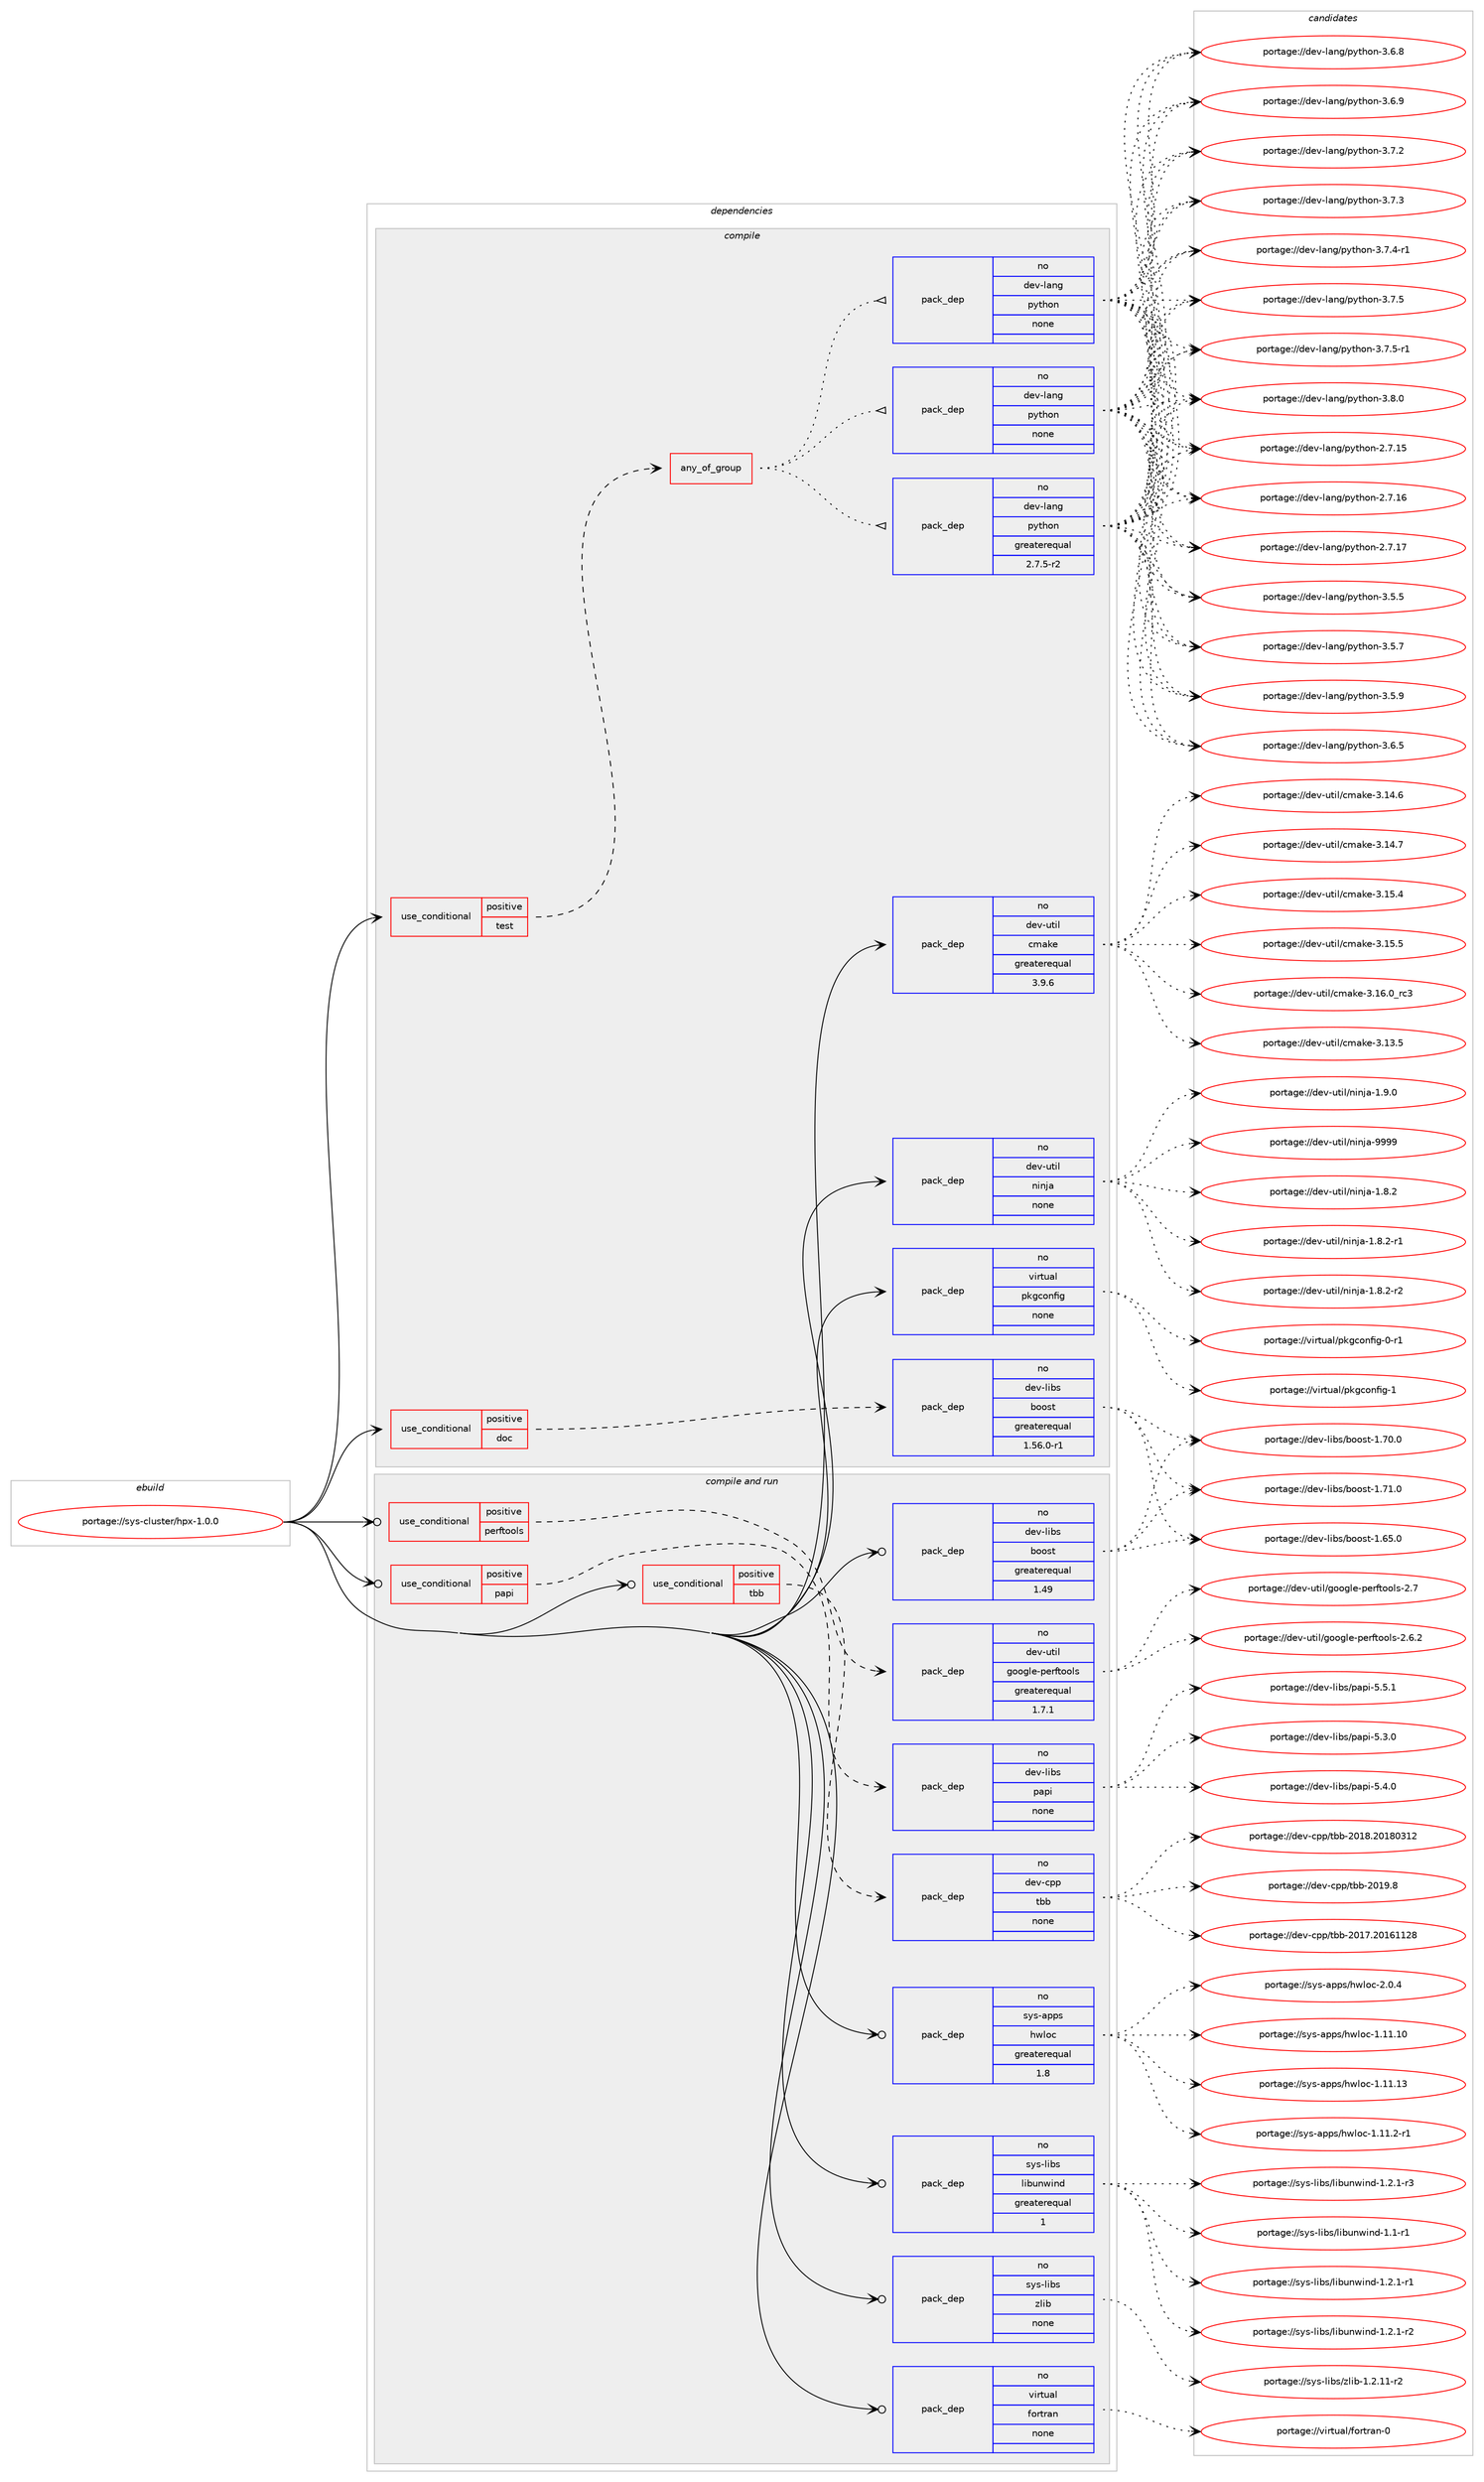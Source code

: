 digraph prolog {

# *************
# Graph options
# *************

newrank=true;
concentrate=true;
compound=true;
graph [rankdir=LR,fontname=Helvetica,fontsize=10,ranksep=1.5];#, ranksep=2.5, nodesep=0.2];
edge  [arrowhead=vee];
node  [fontname=Helvetica,fontsize=10];

# **********
# The ebuild
# **********

subgraph cluster_leftcol {
color=gray;
rank=same;
label=<<i>ebuild</i>>;
id [label="portage://sys-cluster/hpx-1.0.0", color=red, width=4, href="../sys-cluster/hpx-1.0.0.svg"];
}

# ****************
# The dependencies
# ****************

subgraph cluster_midcol {
color=gray;
label=<<i>dependencies</i>>;
subgraph cluster_compile {
fillcolor="#eeeeee";
style=filled;
label=<<i>compile</i>>;
subgraph cond101436 {
dependency417891 [label=<<TABLE BORDER="0" CELLBORDER="1" CELLSPACING="0" CELLPADDING="4"><TR><TD ROWSPAN="3" CELLPADDING="10">use_conditional</TD></TR><TR><TD>positive</TD></TR><TR><TD>doc</TD></TR></TABLE>>, shape=none, color=red];
subgraph pack309460 {
dependency417892 [label=<<TABLE BORDER="0" CELLBORDER="1" CELLSPACING="0" CELLPADDING="4" WIDTH="220"><TR><TD ROWSPAN="6" CELLPADDING="30">pack_dep</TD></TR><TR><TD WIDTH="110">no</TD></TR><TR><TD>dev-libs</TD></TR><TR><TD>boost</TD></TR><TR><TD>greaterequal</TD></TR><TR><TD>1.56.0-r1</TD></TR></TABLE>>, shape=none, color=blue];
}
dependency417891:e -> dependency417892:w [weight=20,style="dashed",arrowhead="vee"];
}
id:e -> dependency417891:w [weight=20,style="solid",arrowhead="vee"];
subgraph cond101437 {
dependency417893 [label=<<TABLE BORDER="0" CELLBORDER="1" CELLSPACING="0" CELLPADDING="4"><TR><TD ROWSPAN="3" CELLPADDING="10">use_conditional</TD></TR><TR><TD>positive</TD></TR><TR><TD>test</TD></TR></TABLE>>, shape=none, color=red];
subgraph any6768 {
dependency417894 [label=<<TABLE BORDER="0" CELLBORDER="1" CELLSPACING="0" CELLPADDING="4"><TR><TD CELLPADDING="10">any_of_group</TD></TR></TABLE>>, shape=none, color=red];subgraph pack309461 {
dependency417895 [label=<<TABLE BORDER="0" CELLBORDER="1" CELLSPACING="0" CELLPADDING="4" WIDTH="220"><TR><TD ROWSPAN="6" CELLPADDING="30">pack_dep</TD></TR><TR><TD WIDTH="110">no</TD></TR><TR><TD>dev-lang</TD></TR><TR><TD>python</TD></TR><TR><TD>none</TD></TR><TR><TD></TD></TR></TABLE>>, shape=none, color=blue];
}
dependency417894:e -> dependency417895:w [weight=20,style="dotted",arrowhead="oinv"];
subgraph pack309462 {
dependency417896 [label=<<TABLE BORDER="0" CELLBORDER="1" CELLSPACING="0" CELLPADDING="4" WIDTH="220"><TR><TD ROWSPAN="6" CELLPADDING="30">pack_dep</TD></TR><TR><TD WIDTH="110">no</TD></TR><TR><TD>dev-lang</TD></TR><TR><TD>python</TD></TR><TR><TD>none</TD></TR><TR><TD></TD></TR></TABLE>>, shape=none, color=blue];
}
dependency417894:e -> dependency417896:w [weight=20,style="dotted",arrowhead="oinv"];
subgraph pack309463 {
dependency417897 [label=<<TABLE BORDER="0" CELLBORDER="1" CELLSPACING="0" CELLPADDING="4" WIDTH="220"><TR><TD ROWSPAN="6" CELLPADDING="30">pack_dep</TD></TR><TR><TD WIDTH="110">no</TD></TR><TR><TD>dev-lang</TD></TR><TR><TD>python</TD></TR><TR><TD>greaterequal</TD></TR><TR><TD>2.7.5-r2</TD></TR></TABLE>>, shape=none, color=blue];
}
dependency417894:e -> dependency417897:w [weight=20,style="dotted",arrowhead="oinv"];
}
dependency417893:e -> dependency417894:w [weight=20,style="dashed",arrowhead="vee"];
}
id:e -> dependency417893:w [weight=20,style="solid",arrowhead="vee"];
subgraph pack309464 {
dependency417898 [label=<<TABLE BORDER="0" CELLBORDER="1" CELLSPACING="0" CELLPADDING="4" WIDTH="220"><TR><TD ROWSPAN="6" CELLPADDING="30">pack_dep</TD></TR><TR><TD WIDTH="110">no</TD></TR><TR><TD>dev-util</TD></TR><TR><TD>cmake</TD></TR><TR><TD>greaterequal</TD></TR><TR><TD>3.9.6</TD></TR></TABLE>>, shape=none, color=blue];
}
id:e -> dependency417898:w [weight=20,style="solid",arrowhead="vee"];
subgraph pack309465 {
dependency417899 [label=<<TABLE BORDER="0" CELLBORDER="1" CELLSPACING="0" CELLPADDING="4" WIDTH="220"><TR><TD ROWSPAN="6" CELLPADDING="30">pack_dep</TD></TR><TR><TD WIDTH="110">no</TD></TR><TR><TD>dev-util</TD></TR><TR><TD>ninja</TD></TR><TR><TD>none</TD></TR><TR><TD></TD></TR></TABLE>>, shape=none, color=blue];
}
id:e -> dependency417899:w [weight=20,style="solid",arrowhead="vee"];
subgraph pack309466 {
dependency417900 [label=<<TABLE BORDER="0" CELLBORDER="1" CELLSPACING="0" CELLPADDING="4" WIDTH="220"><TR><TD ROWSPAN="6" CELLPADDING="30">pack_dep</TD></TR><TR><TD WIDTH="110">no</TD></TR><TR><TD>virtual</TD></TR><TR><TD>pkgconfig</TD></TR><TR><TD>none</TD></TR><TR><TD></TD></TR></TABLE>>, shape=none, color=blue];
}
id:e -> dependency417900:w [weight=20,style="solid",arrowhead="vee"];
}
subgraph cluster_compileandrun {
fillcolor="#eeeeee";
style=filled;
label=<<i>compile and run</i>>;
subgraph cond101438 {
dependency417901 [label=<<TABLE BORDER="0" CELLBORDER="1" CELLSPACING="0" CELLPADDING="4"><TR><TD ROWSPAN="3" CELLPADDING="10">use_conditional</TD></TR><TR><TD>positive</TD></TR><TR><TD>papi</TD></TR></TABLE>>, shape=none, color=red];
subgraph pack309467 {
dependency417902 [label=<<TABLE BORDER="0" CELLBORDER="1" CELLSPACING="0" CELLPADDING="4" WIDTH="220"><TR><TD ROWSPAN="6" CELLPADDING="30">pack_dep</TD></TR><TR><TD WIDTH="110">no</TD></TR><TR><TD>dev-libs</TD></TR><TR><TD>papi</TD></TR><TR><TD>none</TD></TR><TR><TD></TD></TR></TABLE>>, shape=none, color=blue];
}
dependency417901:e -> dependency417902:w [weight=20,style="dashed",arrowhead="vee"];
}
id:e -> dependency417901:w [weight=20,style="solid",arrowhead="odotvee"];
subgraph cond101439 {
dependency417903 [label=<<TABLE BORDER="0" CELLBORDER="1" CELLSPACING="0" CELLPADDING="4"><TR><TD ROWSPAN="3" CELLPADDING="10">use_conditional</TD></TR><TR><TD>positive</TD></TR><TR><TD>perftools</TD></TR></TABLE>>, shape=none, color=red];
subgraph pack309468 {
dependency417904 [label=<<TABLE BORDER="0" CELLBORDER="1" CELLSPACING="0" CELLPADDING="4" WIDTH="220"><TR><TD ROWSPAN="6" CELLPADDING="30">pack_dep</TD></TR><TR><TD WIDTH="110">no</TD></TR><TR><TD>dev-util</TD></TR><TR><TD>google-perftools</TD></TR><TR><TD>greaterequal</TD></TR><TR><TD>1.7.1</TD></TR></TABLE>>, shape=none, color=blue];
}
dependency417903:e -> dependency417904:w [weight=20,style="dashed",arrowhead="vee"];
}
id:e -> dependency417903:w [weight=20,style="solid",arrowhead="odotvee"];
subgraph cond101440 {
dependency417905 [label=<<TABLE BORDER="0" CELLBORDER="1" CELLSPACING="0" CELLPADDING="4"><TR><TD ROWSPAN="3" CELLPADDING="10">use_conditional</TD></TR><TR><TD>positive</TD></TR><TR><TD>tbb</TD></TR></TABLE>>, shape=none, color=red];
subgraph pack309469 {
dependency417906 [label=<<TABLE BORDER="0" CELLBORDER="1" CELLSPACING="0" CELLPADDING="4" WIDTH="220"><TR><TD ROWSPAN="6" CELLPADDING="30">pack_dep</TD></TR><TR><TD WIDTH="110">no</TD></TR><TR><TD>dev-cpp</TD></TR><TR><TD>tbb</TD></TR><TR><TD>none</TD></TR><TR><TD></TD></TR></TABLE>>, shape=none, color=blue];
}
dependency417905:e -> dependency417906:w [weight=20,style="dashed",arrowhead="vee"];
}
id:e -> dependency417905:w [weight=20,style="solid",arrowhead="odotvee"];
subgraph pack309470 {
dependency417907 [label=<<TABLE BORDER="0" CELLBORDER="1" CELLSPACING="0" CELLPADDING="4" WIDTH="220"><TR><TD ROWSPAN="6" CELLPADDING="30">pack_dep</TD></TR><TR><TD WIDTH="110">no</TD></TR><TR><TD>dev-libs</TD></TR><TR><TD>boost</TD></TR><TR><TD>greaterequal</TD></TR><TR><TD>1.49</TD></TR></TABLE>>, shape=none, color=blue];
}
id:e -> dependency417907:w [weight=20,style="solid",arrowhead="odotvee"];
subgraph pack309471 {
dependency417908 [label=<<TABLE BORDER="0" CELLBORDER="1" CELLSPACING="0" CELLPADDING="4" WIDTH="220"><TR><TD ROWSPAN="6" CELLPADDING="30">pack_dep</TD></TR><TR><TD WIDTH="110">no</TD></TR><TR><TD>sys-apps</TD></TR><TR><TD>hwloc</TD></TR><TR><TD>greaterequal</TD></TR><TR><TD>1.8</TD></TR></TABLE>>, shape=none, color=blue];
}
id:e -> dependency417908:w [weight=20,style="solid",arrowhead="odotvee"];
subgraph pack309472 {
dependency417909 [label=<<TABLE BORDER="0" CELLBORDER="1" CELLSPACING="0" CELLPADDING="4" WIDTH="220"><TR><TD ROWSPAN="6" CELLPADDING="30">pack_dep</TD></TR><TR><TD WIDTH="110">no</TD></TR><TR><TD>sys-libs</TD></TR><TR><TD>libunwind</TD></TR><TR><TD>greaterequal</TD></TR><TR><TD>1</TD></TR></TABLE>>, shape=none, color=blue];
}
id:e -> dependency417909:w [weight=20,style="solid",arrowhead="odotvee"];
subgraph pack309473 {
dependency417910 [label=<<TABLE BORDER="0" CELLBORDER="1" CELLSPACING="0" CELLPADDING="4" WIDTH="220"><TR><TD ROWSPAN="6" CELLPADDING="30">pack_dep</TD></TR><TR><TD WIDTH="110">no</TD></TR><TR><TD>sys-libs</TD></TR><TR><TD>zlib</TD></TR><TR><TD>none</TD></TR><TR><TD></TD></TR></TABLE>>, shape=none, color=blue];
}
id:e -> dependency417910:w [weight=20,style="solid",arrowhead="odotvee"];
subgraph pack309474 {
dependency417911 [label=<<TABLE BORDER="0" CELLBORDER="1" CELLSPACING="0" CELLPADDING="4" WIDTH="220"><TR><TD ROWSPAN="6" CELLPADDING="30">pack_dep</TD></TR><TR><TD WIDTH="110">no</TD></TR><TR><TD>virtual</TD></TR><TR><TD>fortran</TD></TR><TR><TD>none</TD></TR><TR><TD></TD></TR></TABLE>>, shape=none, color=blue];
}
id:e -> dependency417911:w [weight=20,style="solid",arrowhead="odotvee"];
}
subgraph cluster_run {
fillcolor="#eeeeee";
style=filled;
label=<<i>run</i>>;
}
}

# **************
# The candidates
# **************

subgraph cluster_choices {
rank=same;
color=gray;
label=<<i>candidates</i>>;

subgraph choice309460 {
color=black;
nodesep=1;
choiceportage1001011184510810598115479811111111511645494654534648 [label="portage://dev-libs/boost-1.65.0", color=red, width=4,href="../dev-libs/boost-1.65.0.svg"];
choiceportage1001011184510810598115479811111111511645494655484648 [label="portage://dev-libs/boost-1.70.0", color=red, width=4,href="../dev-libs/boost-1.70.0.svg"];
choiceportage1001011184510810598115479811111111511645494655494648 [label="portage://dev-libs/boost-1.71.0", color=red, width=4,href="../dev-libs/boost-1.71.0.svg"];
dependency417892:e -> choiceportage1001011184510810598115479811111111511645494654534648:w [style=dotted,weight="100"];
dependency417892:e -> choiceportage1001011184510810598115479811111111511645494655484648:w [style=dotted,weight="100"];
dependency417892:e -> choiceportage1001011184510810598115479811111111511645494655494648:w [style=dotted,weight="100"];
}
subgraph choice309461 {
color=black;
nodesep=1;
choiceportage10010111845108971101034711212111610411111045504655464953 [label="portage://dev-lang/python-2.7.15", color=red, width=4,href="../dev-lang/python-2.7.15.svg"];
choiceportage10010111845108971101034711212111610411111045504655464954 [label="portage://dev-lang/python-2.7.16", color=red, width=4,href="../dev-lang/python-2.7.16.svg"];
choiceportage10010111845108971101034711212111610411111045504655464955 [label="portage://dev-lang/python-2.7.17", color=red, width=4,href="../dev-lang/python-2.7.17.svg"];
choiceportage100101118451089711010347112121116104111110455146534653 [label="portage://dev-lang/python-3.5.5", color=red, width=4,href="../dev-lang/python-3.5.5.svg"];
choiceportage100101118451089711010347112121116104111110455146534655 [label="portage://dev-lang/python-3.5.7", color=red, width=4,href="../dev-lang/python-3.5.7.svg"];
choiceportage100101118451089711010347112121116104111110455146534657 [label="portage://dev-lang/python-3.5.9", color=red, width=4,href="../dev-lang/python-3.5.9.svg"];
choiceportage100101118451089711010347112121116104111110455146544653 [label="portage://dev-lang/python-3.6.5", color=red, width=4,href="../dev-lang/python-3.6.5.svg"];
choiceportage100101118451089711010347112121116104111110455146544656 [label="portage://dev-lang/python-3.6.8", color=red, width=4,href="../dev-lang/python-3.6.8.svg"];
choiceportage100101118451089711010347112121116104111110455146544657 [label="portage://dev-lang/python-3.6.9", color=red, width=4,href="../dev-lang/python-3.6.9.svg"];
choiceportage100101118451089711010347112121116104111110455146554650 [label="portage://dev-lang/python-3.7.2", color=red, width=4,href="../dev-lang/python-3.7.2.svg"];
choiceportage100101118451089711010347112121116104111110455146554651 [label="portage://dev-lang/python-3.7.3", color=red, width=4,href="../dev-lang/python-3.7.3.svg"];
choiceportage1001011184510897110103471121211161041111104551465546524511449 [label="portage://dev-lang/python-3.7.4-r1", color=red, width=4,href="../dev-lang/python-3.7.4-r1.svg"];
choiceportage100101118451089711010347112121116104111110455146554653 [label="portage://dev-lang/python-3.7.5", color=red, width=4,href="../dev-lang/python-3.7.5.svg"];
choiceportage1001011184510897110103471121211161041111104551465546534511449 [label="portage://dev-lang/python-3.7.5-r1", color=red, width=4,href="../dev-lang/python-3.7.5-r1.svg"];
choiceportage100101118451089711010347112121116104111110455146564648 [label="portage://dev-lang/python-3.8.0", color=red, width=4,href="../dev-lang/python-3.8.0.svg"];
dependency417895:e -> choiceportage10010111845108971101034711212111610411111045504655464953:w [style=dotted,weight="100"];
dependency417895:e -> choiceportage10010111845108971101034711212111610411111045504655464954:w [style=dotted,weight="100"];
dependency417895:e -> choiceportage10010111845108971101034711212111610411111045504655464955:w [style=dotted,weight="100"];
dependency417895:e -> choiceportage100101118451089711010347112121116104111110455146534653:w [style=dotted,weight="100"];
dependency417895:e -> choiceportage100101118451089711010347112121116104111110455146534655:w [style=dotted,weight="100"];
dependency417895:e -> choiceportage100101118451089711010347112121116104111110455146534657:w [style=dotted,weight="100"];
dependency417895:e -> choiceportage100101118451089711010347112121116104111110455146544653:w [style=dotted,weight="100"];
dependency417895:e -> choiceportage100101118451089711010347112121116104111110455146544656:w [style=dotted,weight="100"];
dependency417895:e -> choiceportage100101118451089711010347112121116104111110455146544657:w [style=dotted,weight="100"];
dependency417895:e -> choiceportage100101118451089711010347112121116104111110455146554650:w [style=dotted,weight="100"];
dependency417895:e -> choiceportage100101118451089711010347112121116104111110455146554651:w [style=dotted,weight="100"];
dependency417895:e -> choiceportage1001011184510897110103471121211161041111104551465546524511449:w [style=dotted,weight="100"];
dependency417895:e -> choiceportage100101118451089711010347112121116104111110455146554653:w [style=dotted,weight="100"];
dependency417895:e -> choiceportage1001011184510897110103471121211161041111104551465546534511449:w [style=dotted,weight="100"];
dependency417895:e -> choiceportage100101118451089711010347112121116104111110455146564648:w [style=dotted,weight="100"];
}
subgraph choice309462 {
color=black;
nodesep=1;
choiceportage10010111845108971101034711212111610411111045504655464953 [label="portage://dev-lang/python-2.7.15", color=red, width=4,href="../dev-lang/python-2.7.15.svg"];
choiceportage10010111845108971101034711212111610411111045504655464954 [label="portage://dev-lang/python-2.7.16", color=red, width=4,href="../dev-lang/python-2.7.16.svg"];
choiceportage10010111845108971101034711212111610411111045504655464955 [label="portage://dev-lang/python-2.7.17", color=red, width=4,href="../dev-lang/python-2.7.17.svg"];
choiceportage100101118451089711010347112121116104111110455146534653 [label="portage://dev-lang/python-3.5.5", color=red, width=4,href="../dev-lang/python-3.5.5.svg"];
choiceportage100101118451089711010347112121116104111110455146534655 [label="portage://dev-lang/python-3.5.7", color=red, width=4,href="../dev-lang/python-3.5.7.svg"];
choiceportage100101118451089711010347112121116104111110455146534657 [label="portage://dev-lang/python-3.5.9", color=red, width=4,href="../dev-lang/python-3.5.9.svg"];
choiceportage100101118451089711010347112121116104111110455146544653 [label="portage://dev-lang/python-3.6.5", color=red, width=4,href="../dev-lang/python-3.6.5.svg"];
choiceportage100101118451089711010347112121116104111110455146544656 [label="portage://dev-lang/python-3.6.8", color=red, width=4,href="../dev-lang/python-3.6.8.svg"];
choiceportage100101118451089711010347112121116104111110455146544657 [label="portage://dev-lang/python-3.6.9", color=red, width=4,href="../dev-lang/python-3.6.9.svg"];
choiceportage100101118451089711010347112121116104111110455146554650 [label="portage://dev-lang/python-3.7.2", color=red, width=4,href="../dev-lang/python-3.7.2.svg"];
choiceportage100101118451089711010347112121116104111110455146554651 [label="portage://dev-lang/python-3.7.3", color=red, width=4,href="../dev-lang/python-3.7.3.svg"];
choiceportage1001011184510897110103471121211161041111104551465546524511449 [label="portage://dev-lang/python-3.7.4-r1", color=red, width=4,href="../dev-lang/python-3.7.4-r1.svg"];
choiceportage100101118451089711010347112121116104111110455146554653 [label="portage://dev-lang/python-3.7.5", color=red, width=4,href="../dev-lang/python-3.7.5.svg"];
choiceportage1001011184510897110103471121211161041111104551465546534511449 [label="portage://dev-lang/python-3.7.5-r1", color=red, width=4,href="../dev-lang/python-3.7.5-r1.svg"];
choiceportage100101118451089711010347112121116104111110455146564648 [label="portage://dev-lang/python-3.8.0", color=red, width=4,href="../dev-lang/python-3.8.0.svg"];
dependency417896:e -> choiceportage10010111845108971101034711212111610411111045504655464953:w [style=dotted,weight="100"];
dependency417896:e -> choiceportage10010111845108971101034711212111610411111045504655464954:w [style=dotted,weight="100"];
dependency417896:e -> choiceportage10010111845108971101034711212111610411111045504655464955:w [style=dotted,weight="100"];
dependency417896:e -> choiceportage100101118451089711010347112121116104111110455146534653:w [style=dotted,weight="100"];
dependency417896:e -> choiceportage100101118451089711010347112121116104111110455146534655:w [style=dotted,weight="100"];
dependency417896:e -> choiceportage100101118451089711010347112121116104111110455146534657:w [style=dotted,weight="100"];
dependency417896:e -> choiceportage100101118451089711010347112121116104111110455146544653:w [style=dotted,weight="100"];
dependency417896:e -> choiceportage100101118451089711010347112121116104111110455146544656:w [style=dotted,weight="100"];
dependency417896:e -> choiceportage100101118451089711010347112121116104111110455146544657:w [style=dotted,weight="100"];
dependency417896:e -> choiceportage100101118451089711010347112121116104111110455146554650:w [style=dotted,weight="100"];
dependency417896:e -> choiceportage100101118451089711010347112121116104111110455146554651:w [style=dotted,weight="100"];
dependency417896:e -> choiceportage1001011184510897110103471121211161041111104551465546524511449:w [style=dotted,weight="100"];
dependency417896:e -> choiceportage100101118451089711010347112121116104111110455146554653:w [style=dotted,weight="100"];
dependency417896:e -> choiceportage1001011184510897110103471121211161041111104551465546534511449:w [style=dotted,weight="100"];
dependency417896:e -> choiceportage100101118451089711010347112121116104111110455146564648:w [style=dotted,weight="100"];
}
subgraph choice309463 {
color=black;
nodesep=1;
choiceportage10010111845108971101034711212111610411111045504655464953 [label="portage://dev-lang/python-2.7.15", color=red, width=4,href="../dev-lang/python-2.7.15.svg"];
choiceportage10010111845108971101034711212111610411111045504655464954 [label="portage://dev-lang/python-2.7.16", color=red, width=4,href="../dev-lang/python-2.7.16.svg"];
choiceportage10010111845108971101034711212111610411111045504655464955 [label="portage://dev-lang/python-2.7.17", color=red, width=4,href="../dev-lang/python-2.7.17.svg"];
choiceportage100101118451089711010347112121116104111110455146534653 [label="portage://dev-lang/python-3.5.5", color=red, width=4,href="../dev-lang/python-3.5.5.svg"];
choiceportage100101118451089711010347112121116104111110455146534655 [label="portage://dev-lang/python-3.5.7", color=red, width=4,href="../dev-lang/python-3.5.7.svg"];
choiceportage100101118451089711010347112121116104111110455146534657 [label="portage://dev-lang/python-3.5.9", color=red, width=4,href="../dev-lang/python-3.5.9.svg"];
choiceportage100101118451089711010347112121116104111110455146544653 [label="portage://dev-lang/python-3.6.5", color=red, width=4,href="../dev-lang/python-3.6.5.svg"];
choiceportage100101118451089711010347112121116104111110455146544656 [label="portage://dev-lang/python-3.6.8", color=red, width=4,href="../dev-lang/python-3.6.8.svg"];
choiceportage100101118451089711010347112121116104111110455146544657 [label="portage://dev-lang/python-3.6.9", color=red, width=4,href="../dev-lang/python-3.6.9.svg"];
choiceportage100101118451089711010347112121116104111110455146554650 [label="portage://dev-lang/python-3.7.2", color=red, width=4,href="../dev-lang/python-3.7.2.svg"];
choiceportage100101118451089711010347112121116104111110455146554651 [label="portage://dev-lang/python-3.7.3", color=red, width=4,href="../dev-lang/python-3.7.3.svg"];
choiceportage1001011184510897110103471121211161041111104551465546524511449 [label="portage://dev-lang/python-3.7.4-r1", color=red, width=4,href="../dev-lang/python-3.7.4-r1.svg"];
choiceportage100101118451089711010347112121116104111110455146554653 [label="portage://dev-lang/python-3.7.5", color=red, width=4,href="../dev-lang/python-3.7.5.svg"];
choiceportage1001011184510897110103471121211161041111104551465546534511449 [label="portage://dev-lang/python-3.7.5-r1", color=red, width=4,href="../dev-lang/python-3.7.5-r1.svg"];
choiceportage100101118451089711010347112121116104111110455146564648 [label="portage://dev-lang/python-3.8.0", color=red, width=4,href="../dev-lang/python-3.8.0.svg"];
dependency417897:e -> choiceportage10010111845108971101034711212111610411111045504655464953:w [style=dotted,weight="100"];
dependency417897:e -> choiceportage10010111845108971101034711212111610411111045504655464954:w [style=dotted,weight="100"];
dependency417897:e -> choiceportage10010111845108971101034711212111610411111045504655464955:w [style=dotted,weight="100"];
dependency417897:e -> choiceportage100101118451089711010347112121116104111110455146534653:w [style=dotted,weight="100"];
dependency417897:e -> choiceportage100101118451089711010347112121116104111110455146534655:w [style=dotted,weight="100"];
dependency417897:e -> choiceportage100101118451089711010347112121116104111110455146534657:w [style=dotted,weight="100"];
dependency417897:e -> choiceportage100101118451089711010347112121116104111110455146544653:w [style=dotted,weight="100"];
dependency417897:e -> choiceportage100101118451089711010347112121116104111110455146544656:w [style=dotted,weight="100"];
dependency417897:e -> choiceportage100101118451089711010347112121116104111110455146544657:w [style=dotted,weight="100"];
dependency417897:e -> choiceportage100101118451089711010347112121116104111110455146554650:w [style=dotted,weight="100"];
dependency417897:e -> choiceportage100101118451089711010347112121116104111110455146554651:w [style=dotted,weight="100"];
dependency417897:e -> choiceportage1001011184510897110103471121211161041111104551465546524511449:w [style=dotted,weight="100"];
dependency417897:e -> choiceportage100101118451089711010347112121116104111110455146554653:w [style=dotted,weight="100"];
dependency417897:e -> choiceportage1001011184510897110103471121211161041111104551465546534511449:w [style=dotted,weight="100"];
dependency417897:e -> choiceportage100101118451089711010347112121116104111110455146564648:w [style=dotted,weight="100"];
}
subgraph choice309464 {
color=black;
nodesep=1;
choiceportage1001011184511711610510847991099710710145514649514653 [label="portage://dev-util/cmake-3.13.5", color=red, width=4,href="../dev-util/cmake-3.13.5.svg"];
choiceportage1001011184511711610510847991099710710145514649524654 [label="portage://dev-util/cmake-3.14.6", color=red, width=4,href="../dev-util/cmake-3.14.6.svg"];
choiceportage1001011184511711610510847991099710710145514649524655 [label="portage://dev-util/cmake-3.14.7", color=red, width=4,href="../dev-util/cmake-3.14.7.svg"];
choiceportage1001011184511711610510847991099710710145514649534652 [label="portage://dev-util/cmake-3.15.4", color=red, width=4,href="../dev-util/cmake-3.15.4.svg"];
choiceportage1001011184511711610510847991099710710145514649534653 [label="portage://dev-util/cmake-3.15.5", color=red, width=4,href="../dev-util/cmake-3.15.5.svg"];
choiceportage1001011184511711610510847991099710710145514649544648951149951 [label="portage://dev-util/cmake-3.16.0_rc3", color=red, width=4,href="../dev-util/cmake-3.16.0_rc3.svg"];
dependency417898:e -> choiceportage1001011184511711610510847991099710710145514649514653:w [style=dotted,weight="100"];
dependency417898:e -> choiceportage1001011184511711610510847991099710710145514649524654:w [style=dotted,weight="100"];
dependency417898:e -> choiceportage1001011184511711610510847991099710710145514649524655:w [style=dotted,weight="100"];
dependency417898:e -> choiceportage1001011184511711610510847991099710710145514649534652:w [style=dotted,weight="100"];
dependency417898:e -> choiceportage1001011184511711610510847991099710710145514649534653:w [style=dotted,weight="100"];
dependency417898:e -> choiceportage1001011184511711610510847991099710710145514649544648951149951:w [style=dotted,weight="100"];
}
subgraph choice309465 {
color=black;
nodesep=1;
choiceportage100101118451171161051084711010511010697454946564650 [label="portage://dev-util/ninja-1.8.2", color=red, width=4,href="../dev-util/ninja-1.8.2.svg"];
choiceportage1001011184511711610510847110105110106974549465646504511449 [label="portage://dev-util/ninja-1.8.2-r1", color=red, width=4,href="../dev-util/ninja-1.8.2-r1.svg"];
choiceportage1001011184511711610510847110105110106974549465646504511450 [label="portage://dev-util/ninja-1.8.2-r2", color=red, width=4,href="../dev-util/ninja-1.8.2-r2.svg"];
choiceportage100101118451171161051084711010511010697454946574648 [label="portage://dev-util/ninja-1.9.0", color=red, width=4,href="../dev-util/ninja-1.9.0.svg"];
choiceportage1001011184511711610510847110105110106974557575757 [label="portage://dev-util/ninja-9999", color=red, width=4,href="../dev-util/ninja-9999.svg"];
dependency417899:e -> choiceportage100101118451171161051084711010511010697454946564650:w [style=dotted,weight="100"];
dependency417899:e -> choiceportage1001011184511711610510847110105110106974549465646504511449:w [style=dotted,weight="100"];
dependency417899:e -> choiceportage1001011184511711610510847110105110106974549465646504511450:w [style=dotted,weight="100"];
dependency417899:e -> choiceportage100101118451171161051084711010511010697454946574648:w [style=dotted,weight="100"];
dependency417899:e -> choiceportage1001011184511711610510847110105110106974557575757:w [style=dotted,weight="100"];
}
subgraph choice309466 {
color=black;
nodesep=1;
choiceportage11810511411611797108471121071039911111010210510345484511449 [label="portage://virtual/pkgconfig-0-r1", color=red, width=4,href="../virtual/pkgconfig-0-r1.svg"];
choiceportage1181051141161179710847112107103991111101021051034549 [label="portage://virtual/pkgconfig-1", color=red, width=4,href="../virtual/pkgconfig-1.svg"];
dependency417900:e -> choiceportage11810511411611797108471121071039911111010210510345484511449:w [style=dotted,weight="100"];
dependency417900:e -> choiceportage1181051141161179710847112107103991111101021051034549:w [style=dotted,weight="100"];
}
subgraph choice309467 {
color=black;
nodesep=1;
choiceportage10010111845108105981154711297112105455346514648 [label="portage://dev-libs/papi-5.3.0", color=red, width=4,href="../dev-libs/papi-5.3.0.svg"];
choiceportage10010111845108105981154711297112105455346524648 [label="portage://dev-libs/papi-5.4.0", color=red, width=4,href="../dev-libs/papi-5.4.0.svg"];
choiceportage10010111845108105981154711297112105455346534649 [label="portage://dev-libs/papi-5.5.1", color=red, width=4,href="../dev-libs/papi-5.5.1.svg"];
dependency417902:e -> choiceportage10010111845108105981154711297112105455346514648:w [style=dotted,weight="100"];
dependency417902:e -> choiceportage10010111845108105981154711297112105455346524648:w [style=dotted,weight="100"];
dependency417902:e -> choiceportage10010111845108105981154711297112105455346534649:w [style=dotted,weight="100"];
}
subgraph choice309468 {
color=black;
nodesep=1;
choiceportage100101118451171161051084710311111110310810145112101114102116111111108115455046544650 [label="portage://dev-util/google-perftools-2.6.2", color=red, width=4,href="../dev-util/google-perftools-2.6.2.svg"];
choiceportage10010111845117116105108471031111111031081014511210111410211611111110811545504655 [label="portage://dev-util/google-perftools-2.7", color=red, width=4,href="../dev-util/google-perftools-2.7.svg"];
dependency417904:e -> choiceportage100101118451171161051084710311111110310810145112101114102116111111108115455046544650:w [style=dotted,weight="100"];
dependency417904:e -> choiceportage10010111845117116105108471031111111031081014511210111410211611111110811545504655:w [style=dotted,weight="100"];
}
subgraph choice309469 {
color=black;
nodesep=1;
choiceportage10010111845991121124711698984550484955465048495449495056 [label="portage://dev-cpp/tbb-2017.20161128", color=red, width=4,href="../dev-cpp/tbb-2017.20161128.svg"];
choiceportage10010111845991121124711698984550484956465048495648514950 [label="portage://dev-cpp/tbb-2018.20180312", color=red, width=4,href="../dev-cpp/tbb-2018.20180312.svg"];
choiceportage100101118459911211247116989845504849574656 [label="portage://dev-cpp/tbb-2019.8", color=red, width=4,href="../dev-cpp/tbb-2019.8.svg"];
dependency417906:e -> choiceportage10010111845991121124711698984550484955465048495449495056:w [style=dotted,weight="100"];
dependency417906:e -> choiceportage10010111845991121124711698984550484956465048495648514950:w [style=dotted,weight="100"];
dependency417906:e -> choiceportage100101118459911211247116989845504849574656:w [style=dotted,weight="100"];
}
subgraph choice309470 {
color=black;
nodesep=1;
choiceportage1001011184510810598115479811111111511645494654534648 [label="portage://dev-libs/boost-1.65.0", color=red, width=4,href="../dev-libs/boost-1.65.0.svg"];
choiceportage1001011184510810598115479811111111511645494655484648 [label="portage://dev-libs/boost-1.70.0", color=red, width=4,href="../dev-libs/boost-1.70.0.svg"];
choiceportage1001011184510810598115479811111111511645494655494648 [label="portage://dev-libs/boost-1.71.0", color=red, width=4,href="../dev-libs/boost-1.71.0.svg"];
dependency417907:e -> choiceportage1001011184510810598115479811111111511645494654534648:w [style=dotted,weight="100"];
dependency417907:e -> choiceportage1001011184510810598115479811111111511645494655484648:w [style=dotted,weight="100"];
dependency417907:e -> choiceportage1001011184510810598115479811111111511645494655494648:w [style=dotted,weight="100"];
}
subgraph choice309471 {
color=black;
nodesep=1;
choiceportage115121115459711211211547104119108111994549464949464948 [label="portage://sys-apps/hwloc-1.11.10", color=red, width=4,href="../sys-apps/hwloc-1.11.10.svg"];
choiceportage115121115459711211211547104119108111994549464949464951 [label="portage://sys-apps/hwloc-1.11.13", color=red, width=4,href="../sys-apps/hwloc-1.11.13.svg"];
choiceportage11512111545971121121154710411910811199454946494946504511449 [label="portage://sys-apps/hwloc-1.11.2-r1", color=red, width=4,href="../sys-apps/hwloc-1.11.2-r1.svg"];
choiceportage11512111545971121121154710411910811199455046484652 [label="portage://sys-apps/hwloc-2.0.4", color=red, width=4,href="../sys-apps/hwloc-2.0.4.svg"];
dependency417908:e -> choiceportage115121115459711211211547104119108111994549464949464948:w [style=dotted,weight="100"];
dependency417908:e -> choiceportage115121115459711211211547104119108111994549464949464951:w [style=dotted,weight="100"];
dependency417908:e -> choiceportage11512111545971121121154710411910811199454946494946504511449:w [style=dotted,weight="100"];
dependency417908:e -> choiceportage11512111545971121121154710411910811199455046484652:w [style=dotted,weight="100"];
}
subgraph choice309472 {
color=black;
nodesep=1;
choiceportage11512111545108105981154710810598117110119105110100454946494511449 [label="portage://sys-libs/libunwind-1.1-r1", color=red, width=4,href="../sys-libs/libunwind-1.1-r1.svg"];
choiceportage115121115451081059811547108105981171101191051101004549465046494511449 [label="portage://sys-libs/libunwind-1.2.1-r1", color=red, width=4,href="../sys-libs/libunwind-1.2.1-r1.svg"];
choiceportage115121115451081059811547108105981171101191051101004549465046494511450 [label="portage://sys-libs/libunwind-1.2.1-r2", color=red, width=4,href="../sys-libs/libunwind-1.2.1-r2.svg"];
choiceportage115121115451081059811547108105981171101191051101004549465046494511451 [label="portage://sys-libs/libunwind-1.2.1-r3", color=red, width=4,href="../sys-libs/libunwind-1.2.1-r3.svg"];
dependency417909:e -> choiceportage11512111545108105981154710810598117110119105110100454946494511449:w [style=dotted,weight="100"];
dependency417909:e -> choiceportage115121115451081059811547108105981171101191051101004549465046494511449:w [style=dotted,weight="100"];
dependency417909:e -> choiceportage115121115451081059811547108105981171101191051101004549465046494511450:w [style=dotted,weight="100"];
dependency417909:e -> choiceportage115121115451081059811547108105981171101191051101004549465046494511451:w [style=dotted,weight="100"];
}
subgraph choice309473 {
color=black;
nodesep=1;
choiceportage11512111545108105981154712210810598454946504649494511450 [label="portage://sys-libs/zlib-1.2.11-r2", color=red, width=4,href="../sys-libs/zlib-1.2.11-r2.svg"];
dependency417910:e -> choiceportage11512111545108105981154712210810598454946504649494511450:w [style=dotted,weight="100"];
}
subgraph choice309474 {
color=black;
nodesep=1;
choiceportage1181051141161179710847102111114116114971104548 [label="portage://virtual/fortran-0", color=red, width=4,href="../virtual/fortran-0.svg"];
dependency417911:e -> choiceportage1181051141161179710847102111114116114971104548:w [style=dotted,weight="100"];
}
}

}
